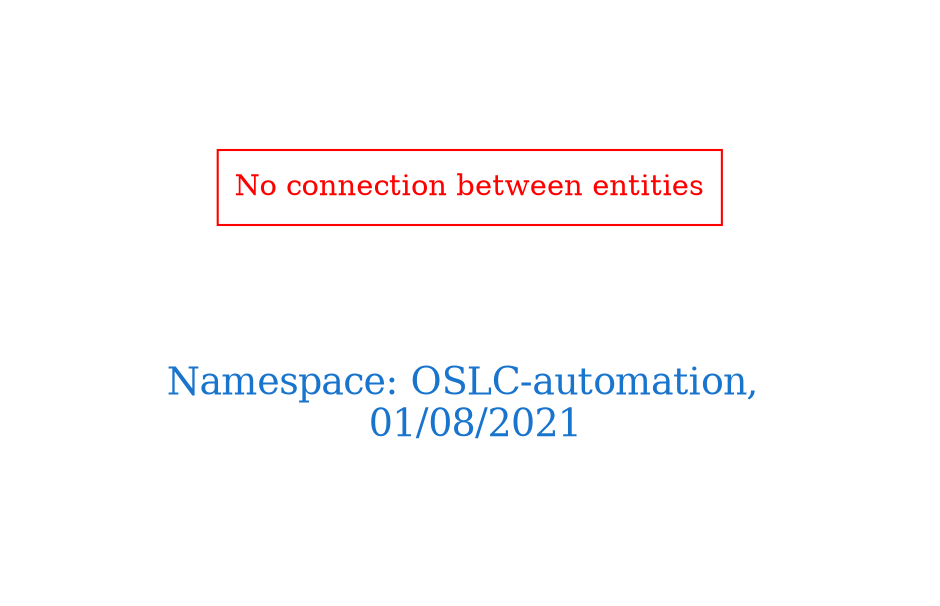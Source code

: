 digraph OGIT_ontology {
 graph [ rankdir= LR,pad=1 
fontsize = 18,
fontcolor= dodgerblue3,label = "\n\n\nNamespace: OSLC-automation, \n 01/08/2021"];
node[shape=polygon];
edge [  color="gray81"];

"No connection between entities" [fontcolor = "red",color="red", shape="polygon"]
}
